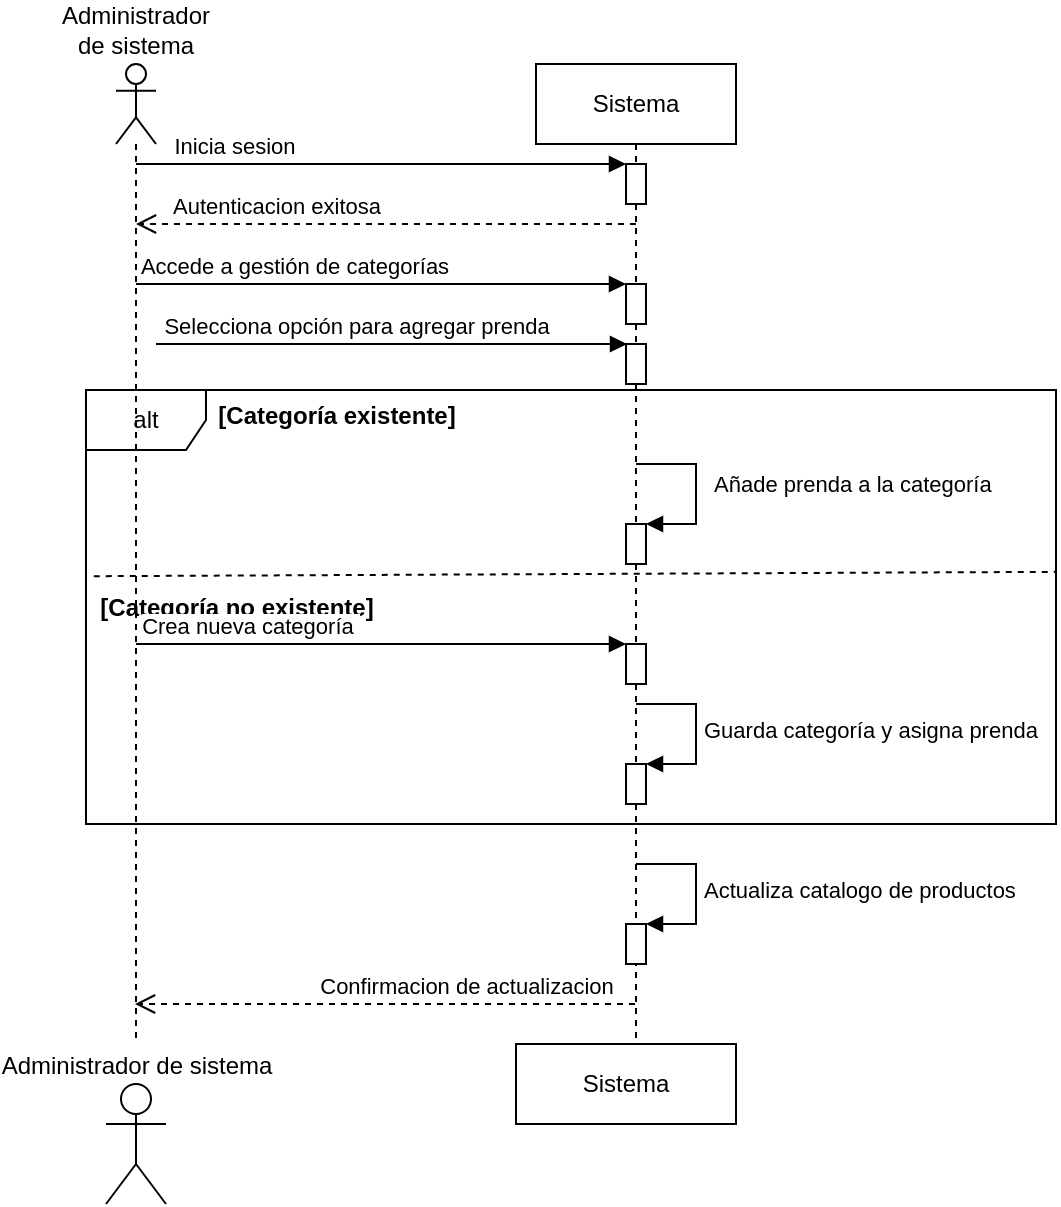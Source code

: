 <mxfile version="26.1.0">
  <diagram name="Page-1" id="2YBvvXClWsGukQMizWep">
    <mxGraphModel grid="1" page="1" gridSize="10" guides="1" tooltips="1" connect="1" arrows="1" fold="1" pageScale="1" pageWidth="850" pageHeight="1100" math="0" shadow="0">
      <root>
        <mxCell id="0" />
        <mxCell id="1" parent="0" />
        <mxCell id="8AbFwvfxIu5M8jIEgbwm-4" value="Inicia sesion" style="html=1;verticalAlign=bottom;endArrow=block;curved=0;rounded=0;" edge="1" parent="1" target="8AbFwvfxIu5M8jIEgbwm-3">
          <mxGeometry x="-0.599" width="80" relative="1" as="geometry">
            <mxPoint x="135" y="160" as="sourcePoint" />
            <mxPoint x="350" y="160" as="targetPoint" />
            <mxPoint as="offset" />
          </mxGeometry>
        </mxCell>
        <mxCell id="8AbFwvfxIu5M8jIEgbwm-5" value="Autenticacion exitosa" style="html=1;verticalAlign=bottom;endArrow=open;dashed=1;endSize=8;curved=0;rounded=0;" edge="1" parent="1">
          <mxGeometry x="0.44" relative="1" as="geometry">
            <mxPoint x="385" y="190" as="sourcePoint" />
            <mxPoint x="135" y="190" as="targetPoint" />
            <mxPoint as="offset" />
          </mxGeometry>
        </mxCell>
        <mxCell id="8AbFwvfxIu5M8jIEgbwm-7" value="Accede a gestión de categorías" style="html=1;verticalAlign=bottom;endArrow=block;curved=0;rounded=0;" edge="1" parent="1" target="JOj2gR1C_xz6u7SQa8Rj-1">
          <mxGeometry x="-0.359" width="80" relative="1" as="geometry">
            <mxPoint x="135" y="220" as="sourcePoint" />
            <mxPoint x="370" y="220" as="targetPoint" />
            <mxPoint as="offset" />
          </mxGeometry>
        </mxCell>
        <mxCell id="8AbFwvfxIu5M8jIEgbwm-8" value="Selecciona opción para agregar prenda" style="html=1;verticalAlign=bottom;endArrow=block;curved=0;rounded=0;" edge="1" parent="1">
          <mxGeometry x="-0.156" width="80" relative="1" as="geometry">
            <mxPoint x="145" y="250" as="sourcePoint" />
            <mxPoint x="380.5" y="250" as="targetPoint" />
            <mxPoint as="offset" />
          </mxGeometry>
        </mxCell>
        <mxCell id="8AbFwvfxIu5M8jIEgbwm-9" value="alt" style="shape=umlFrame;whiteSpace=wrap;html=1;pointerEvents=0;" vertex="1" parent="1">
          <mxGeometry x="110" y="273" width="485" height="217" as="geometry" />
        </mxCell>
        <mxCell id="8AbFwvfxIu5M8jIEgbwm-10" value="[Categoría existente]" style="text;align=center;fontStyle=1;verticalAlign=middle;spacingLeft=3;spacingRight=3;strokeColor=none;rotatable=0;points=[[0,0.5],[1,0.5]];portConstraint=eastwest;html=1;" vertex="1" parent="1">
          <mxGeometry x="195" y="273" width="80" height="26" as="geometry" />
        </mxCell>
        <mxCell id="8AbFwvfxIu5M8jIEgbwm-13" value="" style="endArrow=none;dashed=1;html=1;rounded=0;entryX=1;entryY=0.419;entryDx=0;entryDy=0;entryPerimeter=0;exitX=0.008;exitY=0.429;exitDx=0;exitDy=0;exitPerimeter=0;" edge="1" parent="1" source="8AbFwvfxIu5M8jIEgbwm-9" target="8AbFwvfxIu5M8jIEgbwm-9">
          <mxGeometry width="50" height="50" relative="1" as="geometry">
            <mxPoint x="145.005" y="370.618" as="sourcePoint" />
            <mxPoint x="593.635" y="369.386" as="targetPoint" />
          </mxGeometry>
        </mxCell>
        <mxCell id="8AbFwvfxIu5M8jIEgbwm-15" value="Guarda categoría y asigna prenda" style="html=1;align=left;spacingLeft=2;endArrow=block;rounded=0;edgeStyle=orthogonalEdgeStyle;curved=0;rounded=0;" edge="1" parent="1">
          <mxGeometry relative="1" as="geometry">
            <mxPoint x="385" y="430" as="sourcePoint" />
            <Array as="points">
              <mxPoint x="415" y="460" />
            </Array>
            <mxPoint x="390" y="460" as="targetPoint" />
          </mxGeometry>
        </mxCell>
        <mxCell id="8AbFwvfxIu5M8jIEgbwm-16" value="[Categoría no existente]" style="text;align=center;fontStyle=1;verticalAlign=middle;spacingLeft=3;spacingRight=3;strokeColor=none;rotatable=0;points=[[0,0.5],[1,0.5]];portConstraint=eastwest;html=1;" vertex="1" parent="1">
          <mxGeometry x="145" y="368.5" width="80" height="26" as="geometry" />
        </mxCell>
        <mxCell id="8AbFwvfxIu5M8jIEgbwm-20" value="Administrador de sistema" style="shape=umlLifeline;perimeter=lifelinePerimeter;whiteSpace=wrap;html=1;container=1;dropTarget=0;collapsible=0;recursiveResize=0;outlineConnect=0;portConstraint=eastwest;newEdgeStyle={&quot;curved&quot;:0,&quot;rounded&quot;:0};participant=umlActor;labelPosition=center;verticalLabelPosition=top;align=center;verticalAlign=bottom;" vertex="1" parent="1">
          <mxGeometry x="125" y="110" width="20" height="490" as="geometry" />
        </mxCell>
        <mxCell id="8AbFwvfxIu5M8jIEgbwm-21" value="Sistema" style="shape=umlLifeline;perimeter=lifelinePerimeter;whiteSpace=wrap;html=1;container=1;dropTarget=0;collapsible=0;recursiveResize=0;outlineConnect=0;portConstraint=eastwest;newEdgeStyle={&quot;curved&quot;:0,&quot;rounded&quot;:0};" vertex="1" parent="1">
          <mxGeometry x="335" y="110" width="100" height="490" as="geometry" />
        </mxCell>
        <mxCell id="8AbFwvfxIu5M8jIEgbwm-1" value="" style="html=1;points=[[0,0,0,0,5],[0,1,0,0,-5],[1,0,0,0,5],[1,1,0,0,-5]];perimeter=orthogonalPerimeter;outlineConnect=0;targetShapes=umlLifeline;portConstraint=eastwest;newEdgeStyle={&quot;curved&quot;:0,&quot;rounded&quot;:0};" vertex="1" parent="8AbFwvfxIu5M8jIEgbwm-21">
          <mxGeometry x="45" y="350" width="10" height="20" as="geometry" />
        </mxCell>
        <mxCell id="8AbFwvfxIu5M8jIEgbwm-3" value="" style="html=1;points=[[0,0,0,0,5],[0,1,0,0,-5],[1,0,0,0,5],[1,1,0,0,-5]];perimeter=orthogonalPerimeter;outlineConnect=0;targetShapes=umlLifeline;portConstraint=eastwest;newEdgeStyle={&quot;curved&quot;:0,&quot;rounded&quot;:0};" vertex="1" parent="8AbFwvfxIu5M8jIEgbwm-21">
          <mxGeometry x="45" y="50" width="10" height="20" as="geometry" />
        </mxCell>
        <mxCell id="8AbFwvfxIu5M8jIEgbwm-24" value="" style="html=1;points=[[0,0,0,0,5],[0,1,0,0,-5],[1,0,0,0,5],[1,1,0,0,-5]];perimeter=orthogonalPerimeter;outlineConnect=0;targetShapes=umlLifeline;portConstraint=eastwest;newEdgeStyle={&quot;curved&quot;:0,&quot;rounded&quot;:0};" vertex="1" parent="8AbFwvfxIu5M8jIEgbwm-21">
          <mxGeometry x="45" y="290" width="10" height="20" as="geometry" />
        </mxCell>
        <mxCell id="8AbFwvfxIu5M8jIEgbwm-25" value="" style="html=1;points=[[0,0,0,0,5],[0,1,0,0,-5],[1,0,0,0,5],[1,1,0,0,-5]];perimeter=orthogonalPerimeter;outlineConnect=0;targetShapes=umlLifeline;portConstraint=eastwest;newEdgeStyle={&quot;curved&quot;:0,&quot;rounded&quot;:0};" vertex="1" parent="8AbFwvfxIu5M8jIEgbwm-21">
          <mxGeometry x="45" y="230" width="10" height="20" as="geometry" />
        </mxCell>
        <mxCell id="8AbFwvfxIu5M8jIEgbwm-31" value="" style="html=1;points=[[0,0,0,0,5],[0,1,0,0,-5],[1,0,0,0,5],[1,1,0,0,-5]];perimeter=orthogonalPerimeter;outlineConnect=0;targetShapes=umlLifeline;portConstraint=eastwest;newEdgeStyle={&quot;curved&quot;:0,&quot;rounded&quot;:0};" vertex="1" parent="8AbFwvfxIu5M8jIEgbwm-21">
          <mxGeometry x="45" y="430" width="10" height="20" as="geometry" />
        </mxCell>
        <mxCell id="JOj2gR1C_xz6u7SQa8Rj-1" value="" style="html=1;points=[[0,0,0,0,5],[0,1,0,0,-5],[1,0,0,0,5],[1,1,0,0,-5]];perimeter=orthogonalPerimeter;outlineConnect=0;targetShapes=umlLifeline;portConstraint=eastwest;newEdgeStyle={&quot;curved&quot;:0,&quot;rounded&quot;:0};" vertex="1" parent="8AbFwvfxIu5M8jIEgbwm-21">
          <mxGeometry x="45" y="110" width="10" height="20" as="geometry" />
        </mxCell>
        <mxCell id="JOj2gR1C_xz6u7SQa8Rj-2" value="" style="html=1;points=[[0,0,0,0,5],[0,1,0,0,-5],[1,0,0,0,5],[1,1,0,0,-5]];perimeter=orthogonalPerimeter;outlineConnect=0;targetShapes=umlLifeline;portConstraint=eastwest;newEdgeStyle={&quot;curved&quot;:0,&quot;rounded&quot;:0};" vertex="1" parent="8AbFwvfxIu5M8jIEgbwm-21">
          <mxGeometry x="45" y="140" width="10" height="20" as="geometry" />
        </mxCell>
        <mxCell id="8AbFwvfxIu5M8jIEgbwm-23" value="Confirmacion de actualizacion" style="html=1;verticalAlign=bottom;endArrow=open;dashed=1;endSize=8;curved=0;rounded=0;" edge="1" parent="1">
          <mxGeometry x="-0.324" relative="1" as="geometry">
            <mxPoint x="384.5" y="580" as="sourcePoint" />
            <mxPoint x="134.5" y="580" as="targetPoint" />
            <mxPoint as="offset" />
          </mxGeometry>
        </mxCell>
        <mxCell id="8AbFwvfxIu5M8jIEgbwm-26" value="Añade prenda a la categoría" style="html=1;align=left;spacingLeft=2;endArrow=block;rounded=0;edgeStyle=orthogonalEdgeStyle;curved=0;rounded=0;" edge="1" parent="1">
          <mxGeometry x="-0.059" y="5" relative="1" as="geometry">
            <mxPoint x="385" y="310" as="sourcePoint" />
            <Array as="points">
              <mxPoint x="415" y="340" />
            </Array>
            <mxPoint x="390" y="340" as="targetPoint" />
            <mxPoint as="offset" />
          </mxGeometry>
        </mxCell>
        <mxCell id="8AbFwvfxIu5M8jIEgbwm-27" value="Crea nueva categoría&amp;nbsp;" style="html=1;verticalAlign=bottom;endArrow=block;curved=0;rounded=0;" edge="1" parent="1" target="8AbFwvfxIu5M8jIEgbwm-24">
          <mxGeometry x="-0.548" width="80" relative="1" as="geometry">
            <mxPoint x="135.024" y="400" as="sourcePoint" />
            <mxPoint x="350" y="400" as="targetPoint" />
            <mxPoint x="1" as="offset" />
          </mxGeometry>
        </mxCell>
        <mxCell id="8AbFwvfxIu5M8jIEgbwm-29" value="Administrador de sistema" style="shape=umlActor;verticalLabelPosition=top;verticalAlign=bottom;html=1;labelPosition=center;align=center;" vertex="1" parent="1">
          <mxGeometry x="120" y="620" width="30" height="60" as="geometry" />
        </mxCell>
        <mxCell id="8AbFwvfxIu5M8jIEgbwm-30" value="Sistema" style="html=1;whiteSpace=wrap;" vertex="1" parent="1">
          <mxGeometry x="325" y="600" width="110" height="40" as="geometry" />
        </mxCell>
        <mxCell id="8AbFwvfxIu5M8jIEgbwm-32" value="Actualiza catalogo de productos" style="html=1;align=left;spacingLeft=2;endArrow=block;rounded=0;edgeStyle=orthogonalEdgeStyle;curved=0;rounded=0;" edge="1" parent="1">
          <mxGeometry relative="1" as="geometry">
            <mxPoint x="385" y="510" as="sourcePoint" />
            <Array as="points">
              <mxPoint x="415" y="540" />
            </Array>
            <mxPoint x="390" y="540" as="targetPoint" />
          </mxGeometry>
        </mxCell>
      </root>
    </mxGraphModel>
  </diagram>
</mxfile>
